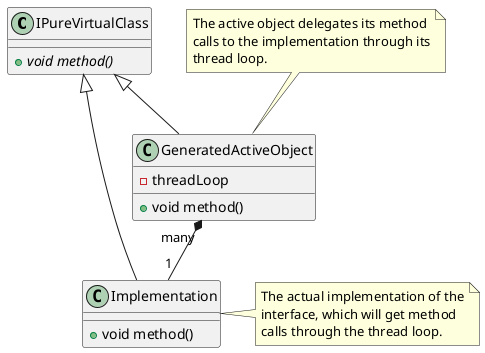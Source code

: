 @startuml

class IPureVirtualClass {
  +{abstract} void method()
}

class GeneratedActiveObject {
  - threadLoop
  +void method()
}

class Implementation {
  +void method()
}

IPureVirtualClass <|-- GeneratedActiveObject
IPureVirtualClass <|-- Implementation
GeneratedActiveObject "many" *-- "1" Implementation

note top of GeneratedActiveObject
   The active object delegates its method
   calls to the implementation through its
   thread loop.
end note

note right of Implementation
  The actual implementation of the
  interface, which will get method
  calls through the thread loop.
end note

@enduml